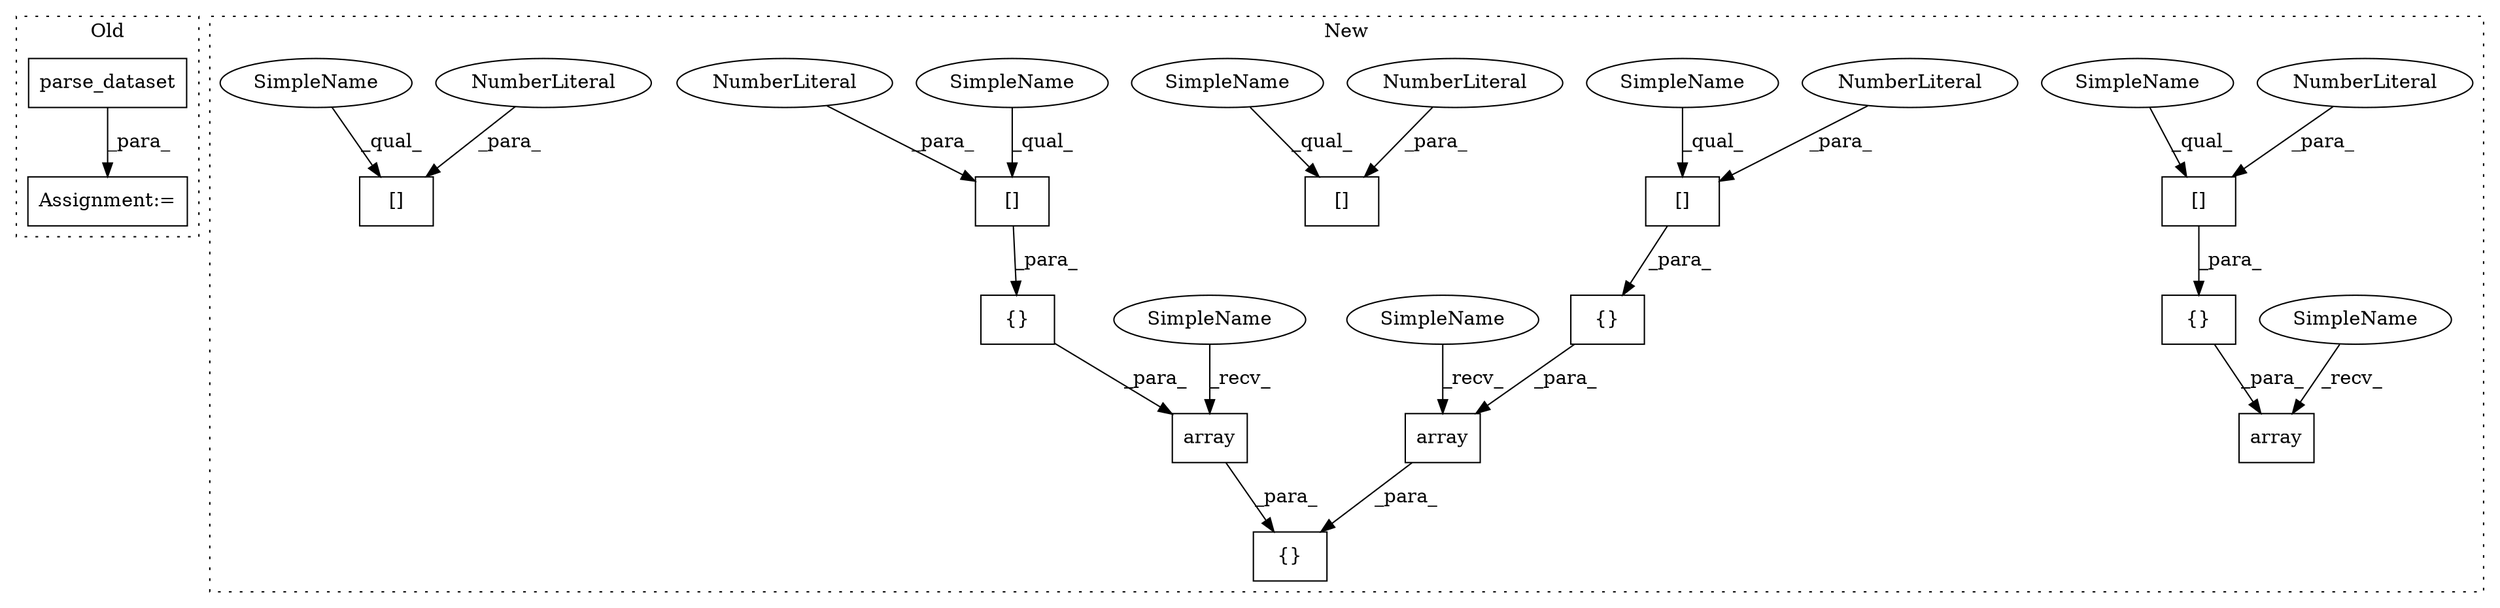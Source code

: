 digraph G {
subgraph cluster0 {
1 [label="parse_dataset" a="32" s="815,836" l="14,1" shape="box"];
19 [label="Assignment:=" a="7" s="813" l="2" shape="box"];
label = "Old";
style="dotted";
}
subgraph cluster1 {
2 [label="array" a="32" s="617,643" l="6,1" shape="box"];
3 [label="{}" a="4" s="632,642" l="1,1" shape="box"];
4 [label="[]" a="2" s="633,641" l="7,1" shape="box"];
5 [label="{}" a="4" s="610,678" l="1,1" shape="box"];
6 [label="NumberLiteral" a="34" s="640" l="1" shape="ellipse"];
7 [label="{}" a="4" s="666,676" l="1,1" shape="box"];
8 [label="[]" a="2" s="667,675" l="7,1" shape="box"];
9 [label="NumberLiteral" a="34" s="674" l="1" shape="ellipse"];
10 [label="array" a="32" s="651,677" l="6,1" shape="box"];
11 [label="[]" a="2" s="786,794" l="7,1" shape="box"];
12 [label="NumberLiteral" a="34" s="793" l="1" shape="ellipse"];
13 [label="{}" a="4" s="785,795" l="1,1" shape="box"];
14 [label="[]" a="2" s="739,747" l="7,1" shape="box"];
15 [label="NumberLiteral" a="34" s="746" l="1" shape="ellipse"];
16 [label="[]" a="2" s="854,862" l="7,1" shape="box"];
17 [label="NumberLiteral" a="34" s="861" l="1" shape="ellipse"];
18 [label="array" a="32" s="770,796" l="6,1" shape="box"];
20 [label="SimpleName" a="42" s="764" l="5" shape="ellipse"];
21 [label="SimpleName" a="42" s="611" l="5" shape="ellipse"];
22 [label="SimpleName" a="42" s="645" l="5" shape="ellipse"];
23 [label="SimpleName" a="42" s="633" l="6" shape="ellipse"];
24 [label="SimpleName" a="42" s="739" l="6" shape="ellipse"];
25 [label="SimpleName" a="42" s="786" l="6" shape="ellipse"];
26 [label="SimpleName" a="42" s="854" l="6" shape="ellipse"];
27 [label="SimpleName" a="42" s="667" l="6" shape="ellipse"];
label = "New";
style="dotted";
}
1 -> 19 [label="_para_"];
2 -> 5 [label="_para_"];
3 -> 2 [label="_para_"];
4 -> 3 [label="_para_"];
6 -> 4 [label="_para_"];
7 -> 10 [label="_para_"];
8 -> 7 [label="_para_"];
9 -> 8 [label="_para_"];
10 -> 5 [label="_para_"];
11 -> 13 [label="_para_"];
12 -> 11 [label="_para_"];
13 -> 18 [label="_para_"];
15 -> 14 [label="_para_"];
17 -> 16 [label="_para_"];
20 -> 18 [label="_recv_"];
21 -> 2 [label="_recv_"];
22 -> 10 [label="_recv_"];
23 -> 4 [label="_qual_"];
24 -> 14 [label="_qual_"];
25 -> 11 [label="_qual_"];
26 -> 16 [label="_qual_"];
27 -> 8 [label="_qual_"];
}